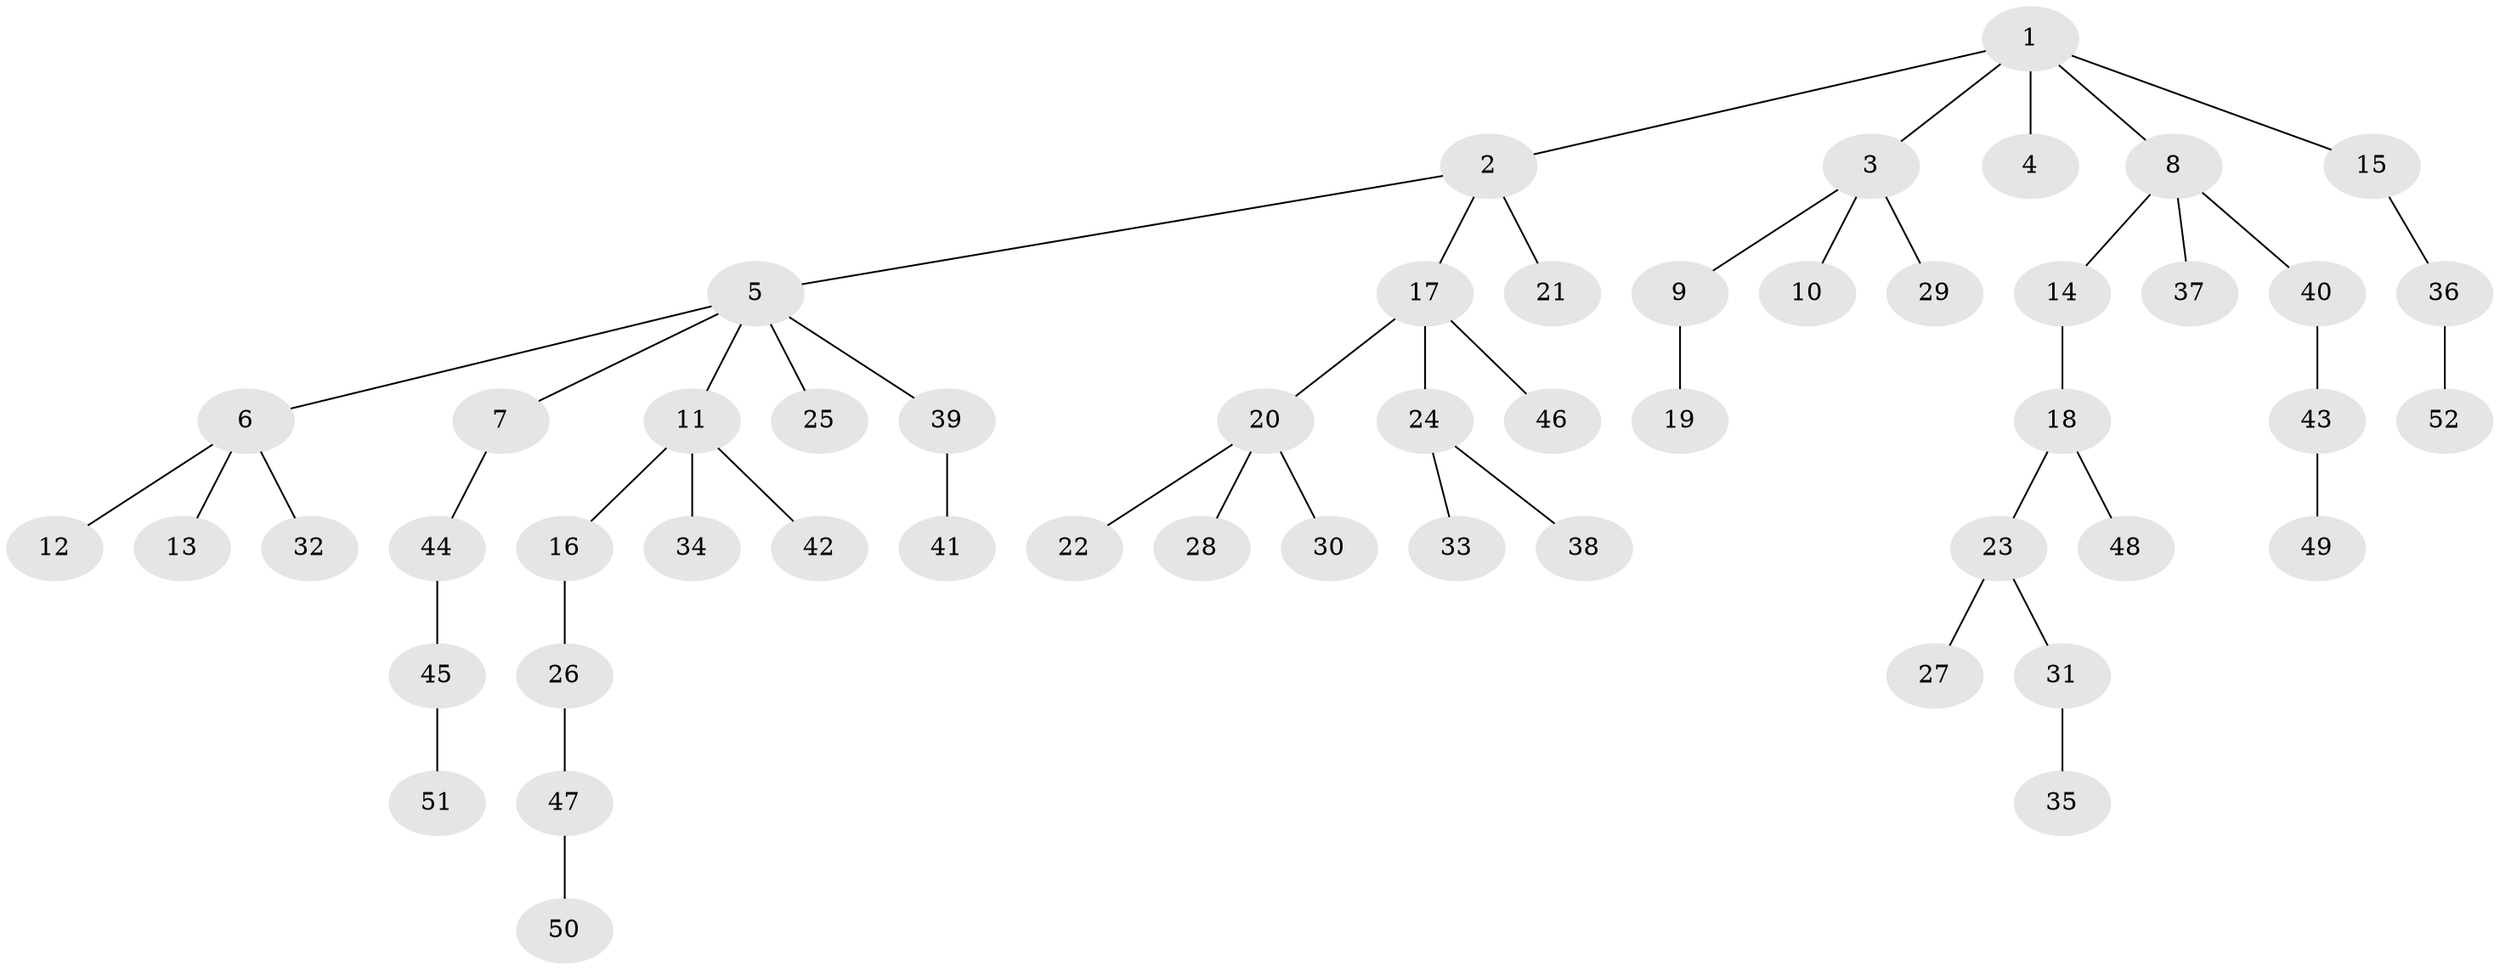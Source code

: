 // coarse degree distribution, {5: 0.058823529411764705, 3: 0.11764705882352941, 1: 0.5882352941176471, 8: 0.029411764705882353, 2: 0.17647058823529413, 4: 0.029411764705882353}
// Generated by graph-tools (version 1.1) at 2025/24/03/03/25 07:24:09]
// undirected, 52 vertices, 51 edges
graph export_dot {
graph [start="1"]
  node [color=gray90,style=filled];
  1;
  2;
  3;
  4;
  5;
  6;
  7;
  8;
  9;
  10;
  11;
  12;
  13;
  14;
  15;
  16;
  17;
  18;
  19;
  20;
  21;
  22;
  23;
  24;
  25;
  26;
  27;
  28;
  29;
  30;
  31;
  32;
  33;
  34;
  35;
  36;
  37;
  38;
  39;
  40;
  41;
  42;
  43;
  44;
  45;
  46;
  47;
  48;
  49;
  50;
  51;
  52;
  1 -- 2;
  1 -- 3;
  1 -- 4;
  1 -- 8;
  1 -- 15;
  2 -- 5;
  2 -- 17;
  2 -- 21;
  3 -- 9;
  3 -- 10;
  3 -- 29;
  5 -- 6;
  5 -- 7;
  5 -- 11;
  5 -- 25;
  5 -- 39;
  6 -- 12;
  6 -- 13;
  6 -- 32;
  7 -- 44;
  8 -- 14;
  8 -- 37;
  8 -- 40;
  9 -- 19;
  11 -- 16;
  11 -- 34;
  11 -- 42;
  14 -- 18;
  15 -- 36;
  16 -- 26;
  17 -- 20;
  17 -- 24;
  17 -- 46;
  18 -- 23;
  18 -- 48;
  20 -- 22;
  20 -- 28;
  20 -- 30;
  23 -- 27;
  23 -- 31;
  24 -- 33;
  24 -- 38;
  26 -- 47;
  31 -- 35;
  36 -- 52;
  39 -- 41;
  40 -- 43;
  43 -- 49;
  44 -- 45;
  45 -- 51;
  47 -- 50;
}
